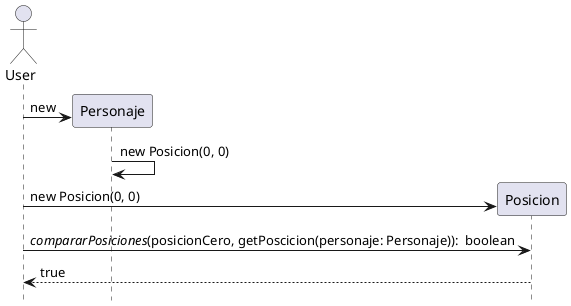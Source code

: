@startuml

hide footbox
actor User

create Personaje
User -> Personaje: new
Personaje -> Personaje: new Posicion(0, 0)
create Posicion
User -> Posicion: new Posicion(0, 0)

User -> Posicion: //compararPosiciones//(posicionCero, getPoscicion(personaje: Personaje)):  boolean

Posicion --> User: true

@enduml